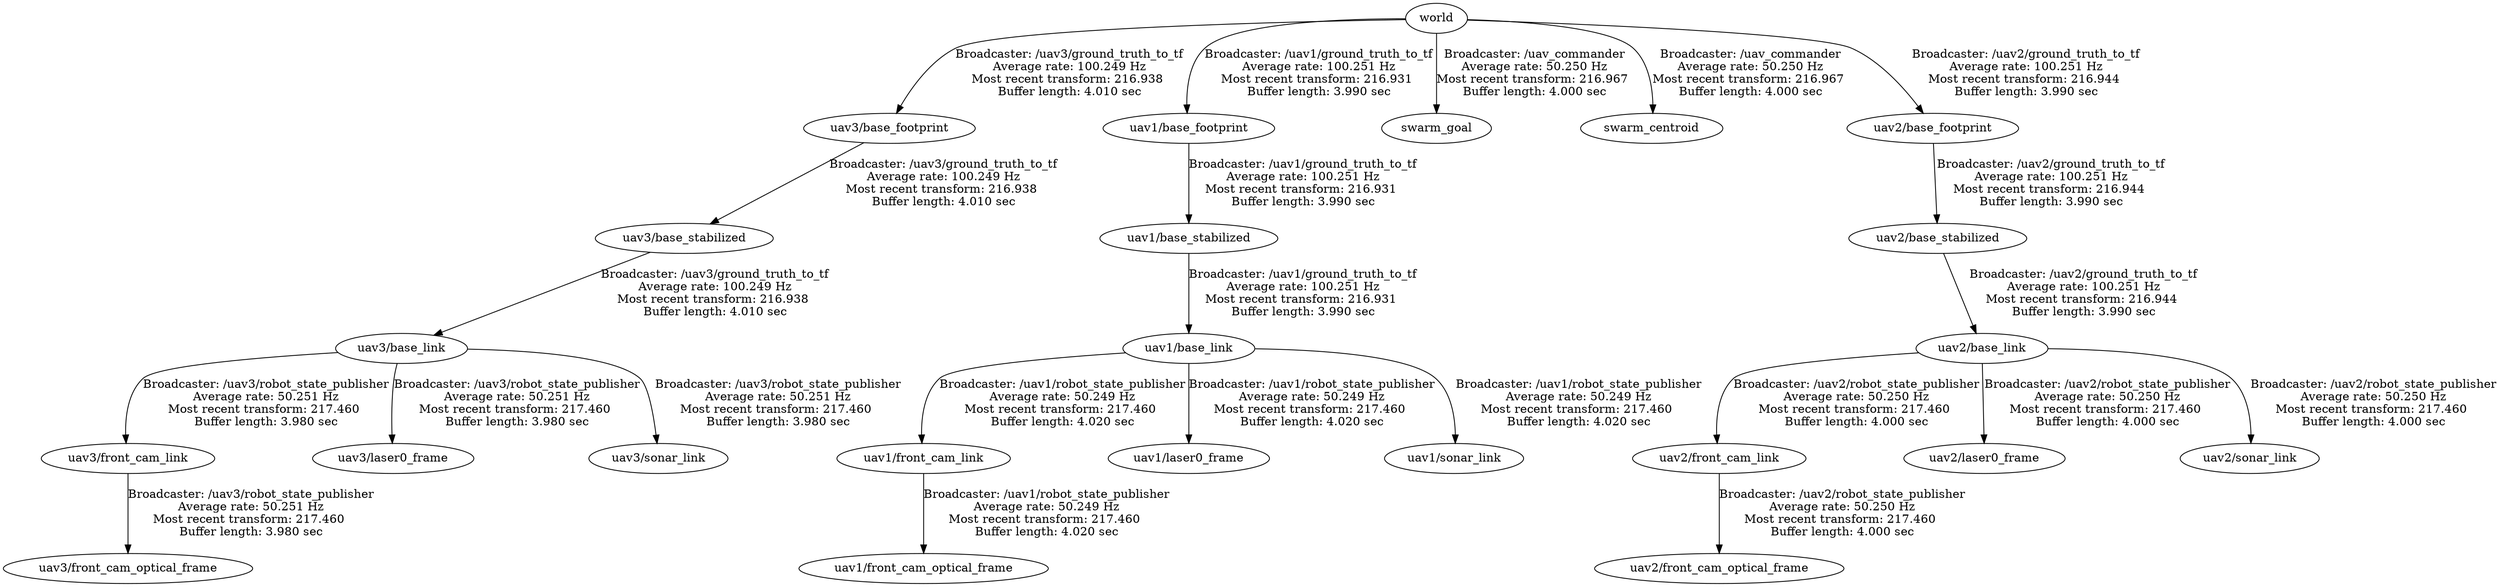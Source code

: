 digraph G {
"uav1/base_link" -> "uav1/front_cam_link"[label="Broadcaster: /uav1/robot_state_publisher\nAverage rate: 50.249 Hz\nMost recent transform: 217.460 \nBuffer length: 4.020 sec\n"];
"uav1/base_stabilized" -> "uav1/base_link"[label="Broadcaster: /uav1/ground_truth_to_tf\nAverage rate: 100.251 Hz\nMost recent transform: 216.931 \nBuffer length: 3.990 sec\n"];
"uav1/front_cam_link" -> "uav1/front_cam_optical_frame"[label="Broadcaster: /uav1/robot_state_publisher\nAverage rate: 50.249 Hz\nMost recent transform: 217.460 \nBuffer length: 4.020 sec\n"];
"uav1/base_link" -> "uav1/laser0_frame"[label="Broadcaster: /uav1/robot_state_publisher\nAverage rate: 50.249 Hz\nMost recent transform: 217.460 \nBuffer length: 4.020 sec\n"];
"uav1/base_link" -> "uav1/sonar_link"[label="Broadcaster: /uav1/robot_state_publisher\nAverage rate: 50.249 Hz\nMost recent transform: 217.460 \nBuffer length: 4.020 sec\n"];
"uav2/base_link" -> "uav2/front_cam_link"[label="Broadcaster: /uav2/robot_state_publisher\nAverage rate: 50.250 Hz\nMost recent transform: 217.460 \nBuffer length: 4.000 sec\n"];
"uav2/base_stabilized" -> "uav2/base_link"[label="Broadcaster: /uav2/ground_truth_to_tf\nAverage rate: 100.251 Hz\nMost recent transform: 216.944 \nBuffer length: 3.990 sec\n"];
"uav2/front_cam_link" -> "uav2/front_cam_optical_frame"[label="Broadcaster: /uav2/robot_state_publisher\nAverage rate: 50.250 Hz\nMost recent transform: 217.460 \nBuffer length: 4.000 sec\n"];
"uav2/base_link" -> "uav2/laser0_frame"[label="Broadcaster: /uav2/robot_state_publisher\nAverage rate: 50.250 Hz\nMost recent transform: 217.460 \nBuffer length: 4.000 sec\n"];
"uav2/base_link" -> "uav2/sonar_link"[label="Broadcaster: /uav2/robot_state_publisher\nAverage rate: 50.250 Hz\nMost recent transform: 217.460 \nBuffer length: 4.000 sec\n"];
"world" -> "uav3/base_footprint"[label="Broadcaster: /uav3/ground_truth_to_tf\nAverage rate: 100.249 Hz\nMost recent transform: 216.938 \nBuffer length: 4.010 sec\n"];
"uav3/base_footprint" -> "uav3/base_stabilized"[label="Broadcaster: /uav3/ground_truth_to_tf\nAverage rate: 100.249 Hz\nMost recent transform: 216.938 \nBuffer length: 4.010 sec\n"];
"uav3/base_stabilized" -> "uav3/base_link"[label="Broadcaster: /uav3/ground_truth_to_tf\nAverage rate: 100.249 Hz\nMost recent transform: 216.938 \nBuffer length: 4.010 sec\n"];
"world" -> "uav1/base_footprint"[label="Broadcaster: /uav1/ground_truth_to_tf\nAverage rate: 100.251 Hz\nMost recent transform: 216.931 \nBuffer length: 3.990 sec\n"];
"uav1/base_footprint" -> "uav1/base_stabilized"[label="Broadcaster: /uav1/ground_truth_to_tf\nAverage rate: 100.251 Hz\nMost recent transform: 216.931 \nBuffer length: 3.990 sec\n"];
"world" -> "swarm_goal"[label="Broadcaster: /uav_commander\nAverage rate: 50.250 Hz\nMost recent transform: 216.967 \nBuffer length: 4.000 sec\n"];
"world" -> "swarm_centroid"[label="Broadcaster: /uav_commander\nAverage rate: 50.250 Hz\nMost recent transform: 216.967 \nBuffer length: 4.000 sec\n"];
"world" -> "uav2/base_footprint"[label="Broadcaster: /uav2/ground_truth_to_tf\nAverage rate: 100.251 Hz\nMost recent transform: 216.944 \nBuffer length: 3.990 sec\n"];
"uav2/base_footprint" -> "uav2/base_stabilized"[label="Broadcaster: /uav2/ground_truth_to_tf\nAverage rate: 100.251 Hz\nMost recent transform: 216.944 \nBuffer length: 3.990 sec\n"];
"uav3/base_link" -> "uav3/front_cam_link"[label="Broadcaster: /uav3/robot_state_publisher\nAverage rate: 50.251 Hz\nMost recent transform: 217.460 \nBuffer length: 3.980 sec\n"];
"uav3/front_cam_link" -> "uav3/front_cam_optical_frame"[label="Broadcaster: /uav3/robot_state_publisher\nAverage rate: 50.251 Hz\nMost recent transform: 217.460 \nBuffer length: 3.980 sec\n"];
"uav3/base_link" -> "uav3/laser0_frame"[label="Broadcaster: /uav3/robot_state_publisher\nAverage rate: 50.251 Hz\nMost recent transform: 217.460 \nBuffer length: 3.980 sec\n"];
"uav3/base_link" -> "uav3/sonar_link"[label="Broadcaster: /uav3/robot_state_publisher\nAverage rate: 50.251 Hz\nMost recent transform: 217.460 \nBuffer length: 3.980 sec\n"];
}